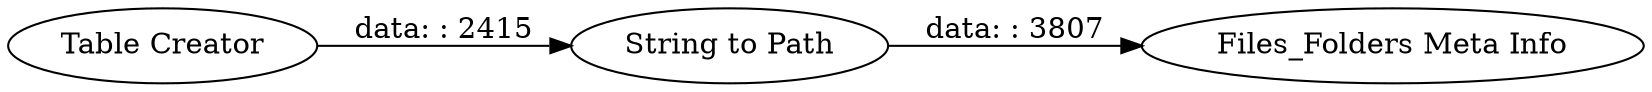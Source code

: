 digraph {
	"-6527424699153887564_2" [label="Files_Folders Meta Info"]
	"-6527424699153887564_4" [label="Table Creator"]
	"-6527424699153887564_3" [label="String to Path"]
	"-6527424699153887564_4" -> "-6527424699153887564_3" [label="data: : 2415"]
	"-6527424699153887564_3" -> "-6527424699153887564_2" [label="data: : 3807"]
	rankdir=LR
}
